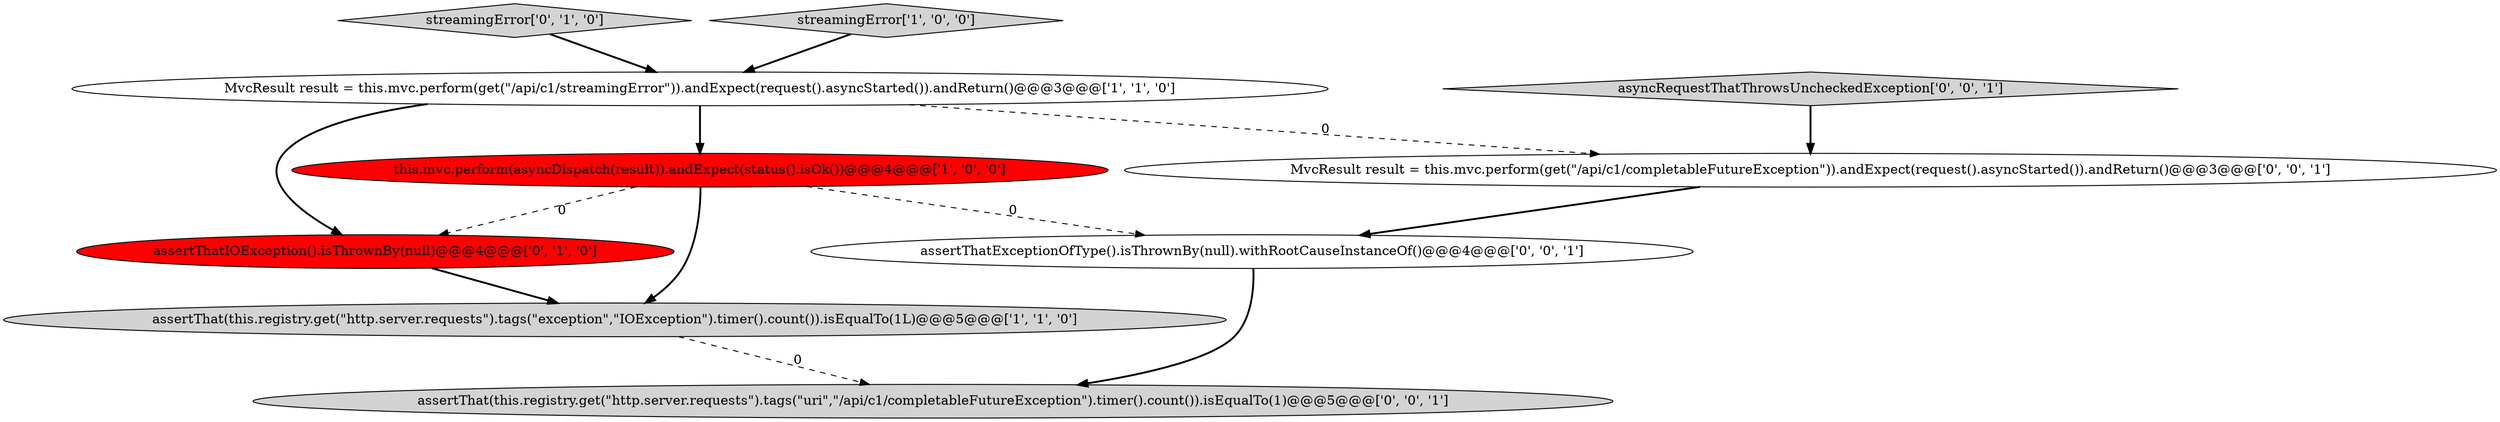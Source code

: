digraph {
7 [style = filled, label = "assertThat(this.registry.get(\"http.server.requests\").tags(\"uri\",\"/api/c1/completableFutureException\").timer().count()).isEqualTo(1)@@@5@@@['0', '0', '1']", fillcolor = lightgray, shape = ellipse image = "AAA0AAABBB3BBB"];
2 [style = filled, label = "MvcResult result = this.mvc.perform(get(\"/api/c1/streamingError\")).andExpect(request().asyncStarted()).andReturn()@@@3@@@['1', '1', '0']", fillcolor = white, shape = ellipse image = "AAA0AAABBB1BBB"];
1 [style = filled, label = "this.mvc.perform(asyncDispatch(result)).andExpect(status().isOk())@@@4@@@['1', '0', '0']", fillcolor = red, shape = ellipse image = "AAA1AAABBB1BBB"];
4 [style = filled, label = "streamingError['0', '1', '0']", fillcolor = lightgray, shape = diamond image = "AAA0AAABBB2BBB"];
6 [style = filled, label = "assertThatExceptionOfType().isThrownBy(null).withRootCauseInstanceOf()@@@4@@@['0', '0', '1']", fillcolor = white, shape = ellipse image = "AAA0AAABBB3BBB"];
9 [style = filled, label = "MvcResult result = this.mvc.perform(get(\"/api/c1/completableFutureException\")).andExpect(request().asyncStarted()).andReturn()@@@3@@@['0', '0', '1']", fillcolor = white, shape = ellipse image = "AAA0AAABBB3BBB"];
0 [style = filled, label = "streamingError['1', '0', '0']", fillcolor = lightgray, shape = diamond image = "AAA0AAABBB1BBB"];
8 [style = filled, label = "asyncRequestThatThrowsUncheckedException['0', '0', '1']", fillcolor = lightgray, shape = diamond image = "AAA0AAABBB3BBB"];
5 [style = filled, label = "assertThatIOException().isThrownBy(null)@@@4@@@['0', '1', '0']", fillcolor = red, shape = ellipse image = "AAA1AAABBB2BBB"];
3 [style = filled, label = "assertThat(this.registry.get(\"http.server.requests\").tags(\"exception\",\"IOException\").timer().count()).isEqualTo(1L)@@@5@@@['1', '1', '0']", fillcolor = lightgray, shape = ellipse image = "AAA0AAABBB1BBB"];
1->3 [style = bold, label=""];
5->3 [style = bold, label=""];
2->5 [style = bold, label=""];
4->2 [style = bold, label=""];
1->5 [style = dashed, label="0"];
6->7 [style = bold, label=""];
2->9 [style = dashed, label="0"];
3->7 [style = dashed, label="0"];
1->6 [style = dashed, label="0"];
2->1 [style = bold, label=""];
9->6 [style = bold, label=""];
0->2 [style = bold, label=""];
8->9 [style = bold, label=""];
}
